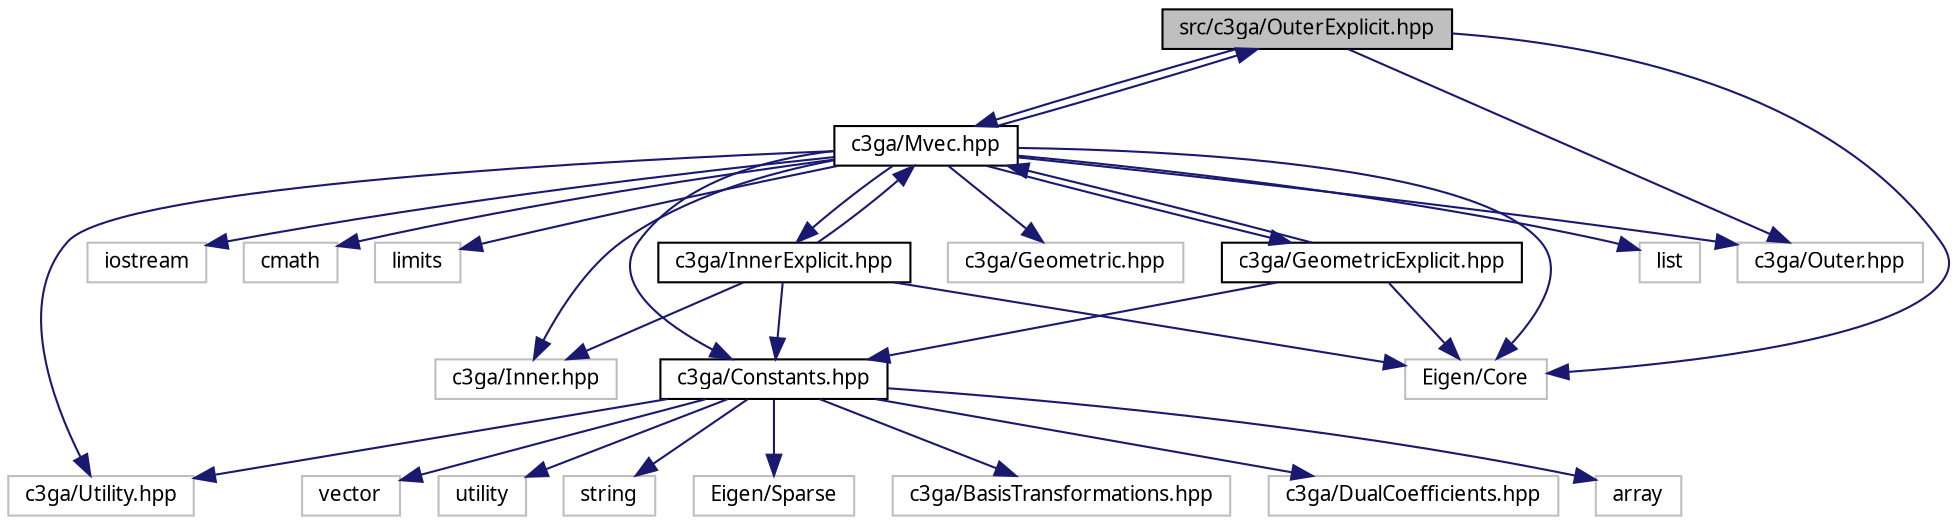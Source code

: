 digraph "src/c3ga/OuterExplicit.hpp"
{
 // LATEX_PDF_SIZE
  bgcolor="transparent";
  edge [fontname="Helvetica#FreeSans",fontsize="10",labelfontname="Helvetica#FreeSans",labelfontsize="10"];
  node [fontname="Helvetica#FreeSans",fontsize="10",shape=record];
  Node1 [label="src/c3ga/OuterExplicit.hpp",height=0.2,width=0.4,color="black", fillcolor="grey75", style="filled", fontcolor="black",tooltip="Explicit precomputed per grades outer product."];
  Node1 -> Node2 [color="midnightblue",fontsize="10",style="solid",fontname="Helvetica#FreeSans"];
  Node2 [label="Eigen/Core",height=0.2,width=0.4,color="grey75",tooltip=" "];
  Node1 -> Node3 [color="midnightblue",fontsize="10",style="solid",fontname="Helvetica#FreeSans"];
  Node3 [label="c3ga/Mvec.hpp",height=0.2,width=0.4,color="black",URL="$Mvec_8hpp.html",tooltip="Class to define a multivector and its basic operators in the Geometric algebra of c3ga."];
  Node3 -> Node2 [color="midnightblue",fontsize="10",style="solid",fontname="Helvetica#FreeSans"];
  Node3 -> Node4 [color="midnightblue",fontsize="10",style="solid",fontname="Helvetica#FreeSans"];
  Node4 [label="list",height=0.2,width=0.4,color="grey75",tooltip=" "];
  Node3 -> Node5 [color="midnightblue",fontsize="10",style="solid",fontname="Helvetica#FreeSans"];
  Node5 [label="iostream",height=0.2,width=0.4,color="grey75",tooltip=" "];
  Node3 -> Node6 [color="midnightblue",fontsize="10",style="solid",fontname="Helvetica#FreeSans"];
  Node6 [label="cmath",height=0.2,width=0.4,color="grey75",tooltip=" "];
  Node3 -> Node7 [color="midnightblue",fontsize="10",style="solid",fontname="Helvetica#FreeSans"];
  Node7 [label="limits",height=0.2,width=0.4,color="grey75",tooltip=" "];
  Node3 -> Node8 [color="midnightblue",fontsize="10",style="solid",fontname="Helvetica#FreeSans"];
  Node8 [label="c3ga/Utility.hpp",height=0.2,width=0.4,color="grey75",tooltip=" "];
  Node3 -> Node9 [color="midnightblue",fontsize="10",style="solid",fontname="Helvetica#FreeSans"];
  Node9 [label="c3ga/Constants.hpp",height=0.2,width=0.4,color="black",URL="$Constants_8hpp.html",tooltip="Constant values and data related to the specified geometric algebra (c3ga)"];
  Node9 -> Node10 [color="midnightblue",fontsize="10",style="solid",fontname="Helvetica#FreeSans"];
  Node10 [label="array",height=0.2,width=0.4,color="grey75",tooltip=" "];
  Node9 -> Node11 [color="midnightblue",fontsize="10",style="solid",fontname="Helvetica#FreeSans"];
  Node11 [label="vector",height=0.2,width=0.4,color="grey75",tooltip=" "];
  Node9 -> Node12 [color="midnightblue",fontsize="10",style="solid",fontname="Helvetica#FreeSans"];
  Node12 [label="utility",height=0.2,width=0.4,color="grey75",tooltip=" "];
  Node9 -> Node13 [color="midnightblue",fontsize="10",style="solid",fontname="Helvetica#FreeSans"];
  Node13 [label="string",height=0.2,width=0.4,color="grey75",tooltip=" "];
  Node9 -> Node14 [color="midnightblue",fontsize="10",style="solid",fontname="Helvetica#FreeSans"];
  Node14 [label="Eigen/Sparse",height=0.2,width=0.4,color="grey75",tooltip=" "];
  Node9 -> Node8 [color="midnightblue",fontsize="10",style="solid",fontname="Helvetica#FreeSans"];
  Node9 -> Node15 [color="midnightblue",fontsize="10",style="solid",fontname="Helvetica#FreeSans"];
  Node15 [label="c3ga/BasisTransformations.hpp",height=0.2,width=0.4,color="grey75",tooltip=" "];
  Node9 -> Node16 [color="midnightblue",fontsize="10",style="solid",fontname="Helvetica#FreeSans"];
  Node16 [label="c3ga/DualCoefficients.hpp",height=0.2,width=0.4,color="grey75",tooltip=" "];
  Node3 -> Node17 [color="midnightblue",fontsize="10",style="solid",fontname="Helvetica#FreeSans"];
  Node17 [label="c3ga/Outer.hpp",height=0.2,width=0.4,color="grey75",tooltip=" "];
  Node3 -> Node18 [color="midnightblue",fontsize="10",style="solid",fontname="Helvetica#FreeSans"];
  Node18 [label="c3ga/Inner.hpp",height=0.2,width=0.4,color="grey75",tooltip=" "];
  Node3 -> Node19 [color="midnightblue",fontsize="10",style="solid",fontname="Helvetica#FreeSans"];
  Node19 [label="c3ga/Geometric.hpp",height=0.2,width=0.4,color="grey75",tooltip=" "];
  Node3 -> Node1 [color="midnightblue",fontsize="10",style="solid",fontname="Helvetica#FreeSans"];
  Node3 -> Node20 [color="midnightblue",fontsize="10",style="solid",fontname="Helvetica#FreeSans"];
  Node20 [label="c3ga/InnerExplicit.hpp",height=0.2,width=0.4,color="black",URL="$InnerExplicit_8hpp.html",tooltip="Explicit precomputed per grades inner products of c3ga."];
  Node20 -> Node2 [color="midnightblue",fontsize="10",style="solid",fontname="Helvetica#FreeSans"];
  Node20 -> Node3 [color="midnightblue",fontsize="10",style="solid",fontname="Helvetica#FreeSans"];
  Node20 -> Node18 [color="midnightblue",fontsize="10",style="solid",fontname="Helvetica#FreeSans"];
  Node20 -> Node9 [color="midnightblue",fontsize="10",style="solid",fontname="Helvetica#FreeSans"];
  Node3 -> Node21 [color="midnightblue",fontsize="10",style="solid",fontname="Helvetica#FreeSans"];
  Node21 [label="c3ga/GeometricExplicit.hpp",height=0.2,width=0.4,color="black",URL="$GeometricExplicit_8hpp.html",tooltip="Explicit precomputed per grades geometric products of c3ga."];
  Node21 -> Node2 [color="midnightblue",fontsize="10",style="solid",fontname="Helvetica#FreeSans"];
  Node21 -> Node3 [color="midnightblue",fontsize="10",style="solid",fontname="Helvetica#FreeSans"];
  Node21 -> Node9 [color="midnightblue",fontsize="10",style="solid",fontname="Helvetica#FreeSans"];
  Node1 -> Node17 [color="midnightblue",fontsize="10",style="solid",fontname="Helvetica#FreeSans"];
}
